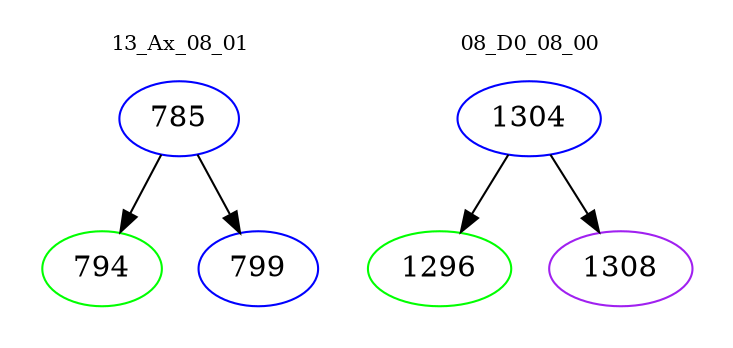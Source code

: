 digraph{
subgraph cluster_0 {
color = white
label = "13_Ax_08_01";
fontsize=10;
T0_785 [label="785", color="blue"]
T0_785 -> T0_794 [color="black"]
T0_794 [label="794", color="green"]
T0_785 -> T0_799 [color="black"]
T0_799 [label="799", color="blue"]
}
subgraph cluster_1 {
color = white
label = "08_D0_08_00";
fontsize=10;
T1_1304 [label="1304", color="blue"]
T1_1304 -> T1_1296 [color="black"]
T1_1296 [label="1296", color="green"]
T1_1304 -> T1_1308 [color="black"]
T1_1308 [label="1308", color="purple"]
}
}
